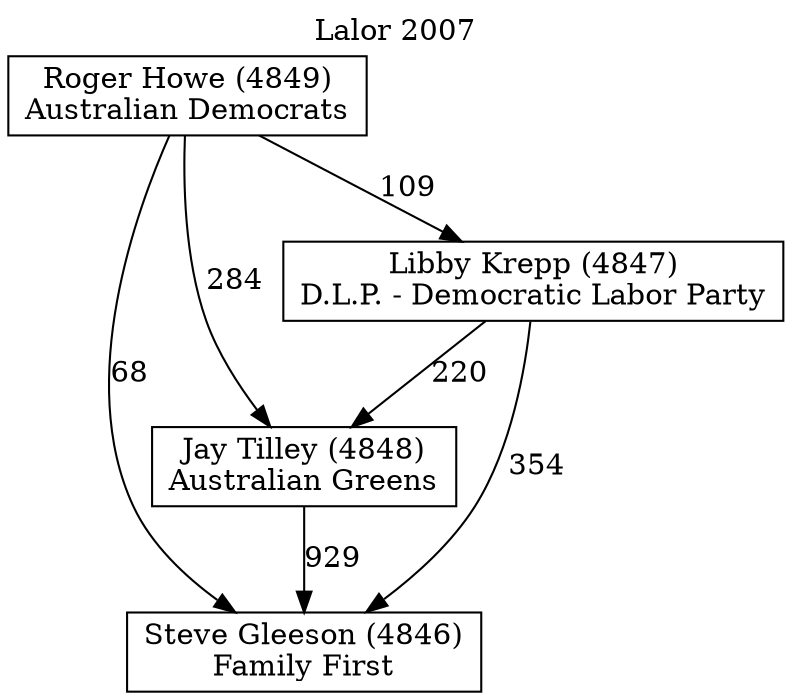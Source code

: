 // House preference flow
digraph "Steve Gleeson (4846)_Lalor_2007" {
	graph [label="Lalor 2007" labelloc=t mclimit=10]
	node [shape=box]
	"Steve Gleeson (4846)" [label="Steve Gleeson (4846)
Family First"]
	"Jay Tilley (4848)" [label="Jay Tilley (4848)
Australian Greens"]
	"Libby Krepp (4847)" [label="Libby Krepp (4847)
D.L.P. - Democratic Labor Party"]
	"Roger Howe (4849)" [label="Roger Howe (4849)
Australian Democrats"]
	"Jay Tilley (4848)" -> "Steve Gleeson (4846)" [label=929]
	"Libby Krepp (4847)" -> "Jay Tilley (4848)" [label=220]
	"Roger Howe (4849)" -> "Libby Krepp (4847)" [label=109]
	"Libby Krepp (4847)" -> "Steve Gleeson (4846)" [label=354]
	"Roger Howe (4849)" -> "Steve Gleeson (4846)" [label=68]
	"Roger Howe (4849)" -> "Jay Tilley (4848)" [label=284]
}
